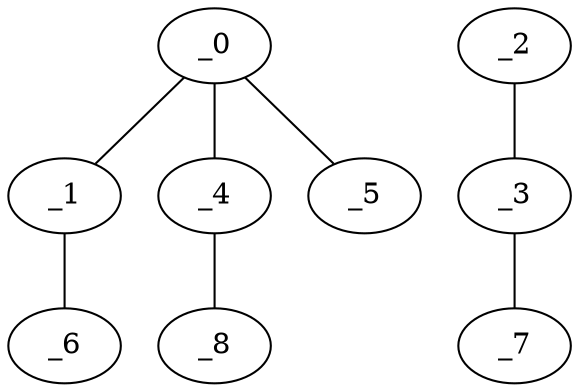 graph FP1_0035 {
	_0	 [x="0.74",
		y="2.78"];
	_1	 [x="0.71",
		y="0.73"];
	_0 -- _1;
	_4	 [x="2.1",
		y="2.78"];
	_0 -- _4;
	_5	 [x="2.17805",
		y="0.374799"];
	_0 -- _5;
	_6	 [x="1.26984",
		y="1.31957"];
	_1 -- _6;
	_2	 [x="1.06856",
		y="1.9714"];
	_3	 [x="1.6",
		y="1.77"];
	_2 -- _3;
	_7	 [x="2.27842",
		y="0.325498"];
	_3 -- _7;
	_8	 [x="2.6745",
		y="1.60332"];
	_4 -- _8;
}
